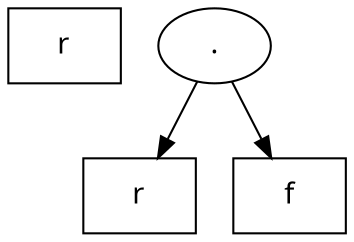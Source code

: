 digraph G {
	node [label="\N"];
	graph [bb="0,0,162,108"];
	{
		graph [bb=""];
		0 [label=r, fontname=Verdana, shape=box, pos="27,90", width="0.75", height="0.5"];
	}
	{
		graph [bb=""];
		1 [label=".", fontname=Verdana, shape=ellipse, pos="99,90", width="0.75", height="0.5"];
		2 [label=r, fontname=Verdana, shape=box, pos="63,18", width="0.75", height="0.5"];
		3 [label=f, fontname=Verdana, shape=box, pos="135,18", width="0.75", height="0.5"];
		1 -> 2 [pos="e,72.01,36.021 90.285,72.571 86.177,64.354 81.18,54.361 76.591,45.182"];
		1 -> 3 [pos="e,125.99,36.021 107.71,72.571 111.82,64.354 116.82,54.361 121.41,45.182"];
	}
}
